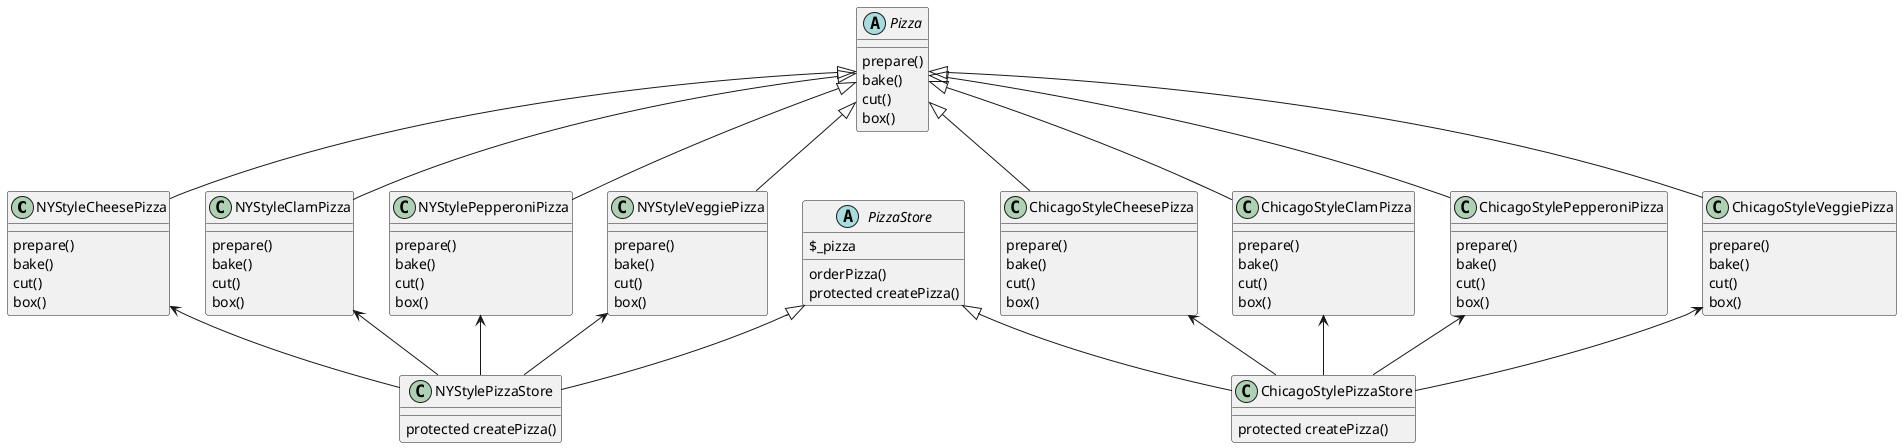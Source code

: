 @startuml

NYStyleCheesePizza <-- NYStylePizzaStore
NYStyleClamPizza <-- NYStylePizzaStore
NYStylePepperoniPizza <-- NYStylePizzaStore
NYStyleVeggiePizza <-- NYStylePizzaStore
ChicagoStyleCheesePizza <-- ChicagoStylePizzaStore
ChicagoStyleClamPizza <-- ChicagoStylePizzaStore
ChicagoStylePepperoniPizza <-- ChicagoStylePizzaStore
ChicagoStyleVeggiePizza <-- ChicagoStylePizzaStore

abstract class PizzaStore
PizzaStore : $_pizza
PizzaStore : orderPizza()
PizzaStore : protected createPizza()

class NYStylePizzaStore
NYStylePizzaStore : protected createPizza()

class ChicagoStylePizzaStore
ChicagoStylePizzaStore : protected createPizza()

PizzaStore <|-- NYStylePizzaStore
PizzaStore <|-- ChicagoStylePizzaStore

abstract class Pizza
Pizza : prepare()
Pizza : bake()
Pizza : cut()
Pizza : box()

Pizza <|-- NYStyleCheesePizza
Pizza <|-- NYStyleClamPizza
Pizza <|-- NYStylePepperoniPizza
Pizza <|-- NYStyleVeggiePizza

class NYStyleCheesePizza
NYStyleCheesePizza : prepare()
NYStyleCheesePizza : bake()
NYStyleCheesePizza : cut()
NYStyleCheesePizza : box()

class NYStyleClamPizza
NYStyleClamPizza : prepare()
NYStyleClamPizza : bake()
NYStyleClamPizza : cut()
NYStyleClamPizza : box()

class NYStylePepperoniPizza
NYStylePepperoniPizza : prepare()
NYStylePepperoniPizza : bake()
NYStylePepperoniPizza : cut()
NYStylePepperoniPizza : box()

class NYStyleVeggiePizza
NYStyleVeggiePizza : prepare()
NYStyleVeggiePizza : bake()
NYStyleVeggiePizza : cut()
NYStyleVeggiePizza : box()

Pizza <|-- ChicagoStyleCheesePizza
Pizza <|-- ChicagoStyleClamPizza
Pizza <|-- ChicagoStylePepperoniPizza
Pizza <|-- ChicagoStyleVeggiePizza

class ChicagoStyleCheesePizza
ChicagoStyleCheesePizza : prepare()
ChicagoStyleCheesePizza : bake()
ChicagoStyleCheesePizza : cut()
ChicagoStyleCheesePizza : box()

class ChicagoStyleClamPizza
ChicagoStyleClamPizza : prepare()
ChicagoStyleClamPizza : bake()
ChicagoStyleClamPizza : cut()
ChicagoStyleClamPizza : box()

class ChicagoStylePepperoniPizza
ChicagoStylePepperoniPizza : prepare()
ChicagoStylePepperoniPizza : bake()
ChicagoStylePepperoniPizza : cut()
ChicagoStylePepperoniPizza : box()

class ChicagoStyleVeggiePizza
ChicagoStyleVeggiePizza : prepare()
ChicagoStyleVeggiePizza : bake()
ChicagoStyleVeggiePizza : cut()
ChicagoStyleVeggiePizza : box()
@enduml